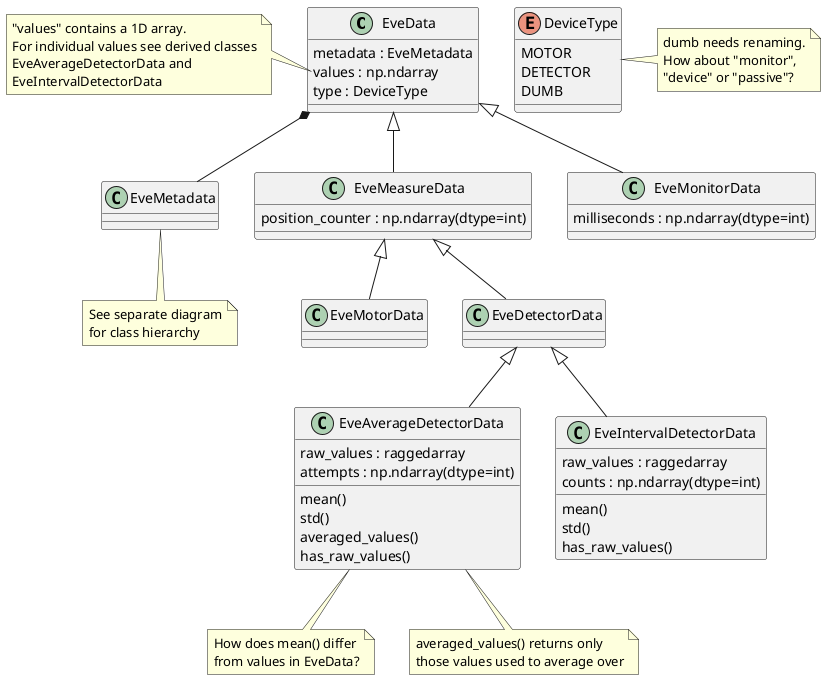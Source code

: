 @startuml
'skinparam dpi 150

class EveData {
    metadata : EveMetadata
    values : np.ndarray
    type : DeviceType
}
note left of EveData::values
    "values" contains a 1D array.
    For individual values see derived classes
    EveAverageDetectorData and
    EveIntervalDetectorData
end note

enum DeviceType {
    MOTOR
    DETECTOR
    DUMB
}
note right: dumb needs renaming.\nHow about "monitor",\n"device" or "passive"?

class EveMetadata {
}
note bottom: See separate diagram\nfor class hierarchy

class EveMeasureData {
    {field} position_counter : np.ndarray(dtype=int)
}

class EveMonitorData {
    {field} milliseconds : np.ndarray(dtype=int)
}

class EveMotorData {
}

class EveDetectorData {
}

class EveAverageDetectorData {
    raw_values : raggedarray
    {field} attempts : np.ndarray(dtype=int)
    mean()
    std()
    averaged_values()
    has_raw_values()
}
note bottom: How does mean() differ\nfrom values in EveData?
note bottom of EveAverageDetectorData: averaged_values() returns only\nthose values used to average over

class EveIntervalDetectorData {
    raw_values : raggedarray
    {field} counts : np.ndarray(dtype=int)
    mean()
    std()
    has_raw_values()
}

EveData *-- EveMetadata
EveData <|-- EveMeasureData
EveData <|-- EveMonitorData
EveMeasureData <|-- EveMotorData
EveMeasureData <|-- EveDetectorData
EveDetectorData <|-- EveAverageDetectorData
EveDetectorData <|-- EveIntervalDetectorData

@enduml
